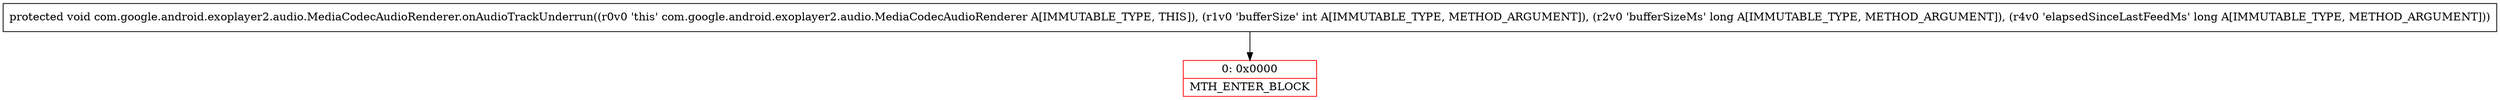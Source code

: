 digraph "CFG forcom.google.android.exoplayer2.audio.MediaCodecAudioRenderer.onAudioTrackUnderrun(IJJ)V" {
subgraph cluster_Region_23949133 {
label = "R(0)";
node [shape=record,color=blue];
}
Node_0 [shape=record,color=red,label="{0\:\ 0x0000|MTH_ENTER_BLOCK\l}"];
MethodNode[shape=record,label="{protected void com.google.android.exoplayer2.audio.MediaCodecAudioRenderer.onAudioTrackUnderrun((r0v0 'this' com.google.android.exoplayer2.audio.MediaCodecAudioRenderer A[IMMUTABLE_TYPE, THIS]), (r1v0 'bufferSize' int A[IMMUTABLE_TYPE, METHOD_ARGUMENT]), (r2v0 'bufferSizeMs' long A[IMMUTABLE_TYPE, METHOD_ARGUMENT]), (r4v0 'elapsedSinceLastFeedMs' long A[IMMUTABLE_TYPE, METHOD_ARGUMENT])) }"];
MethodNode -> Node_0;
}


